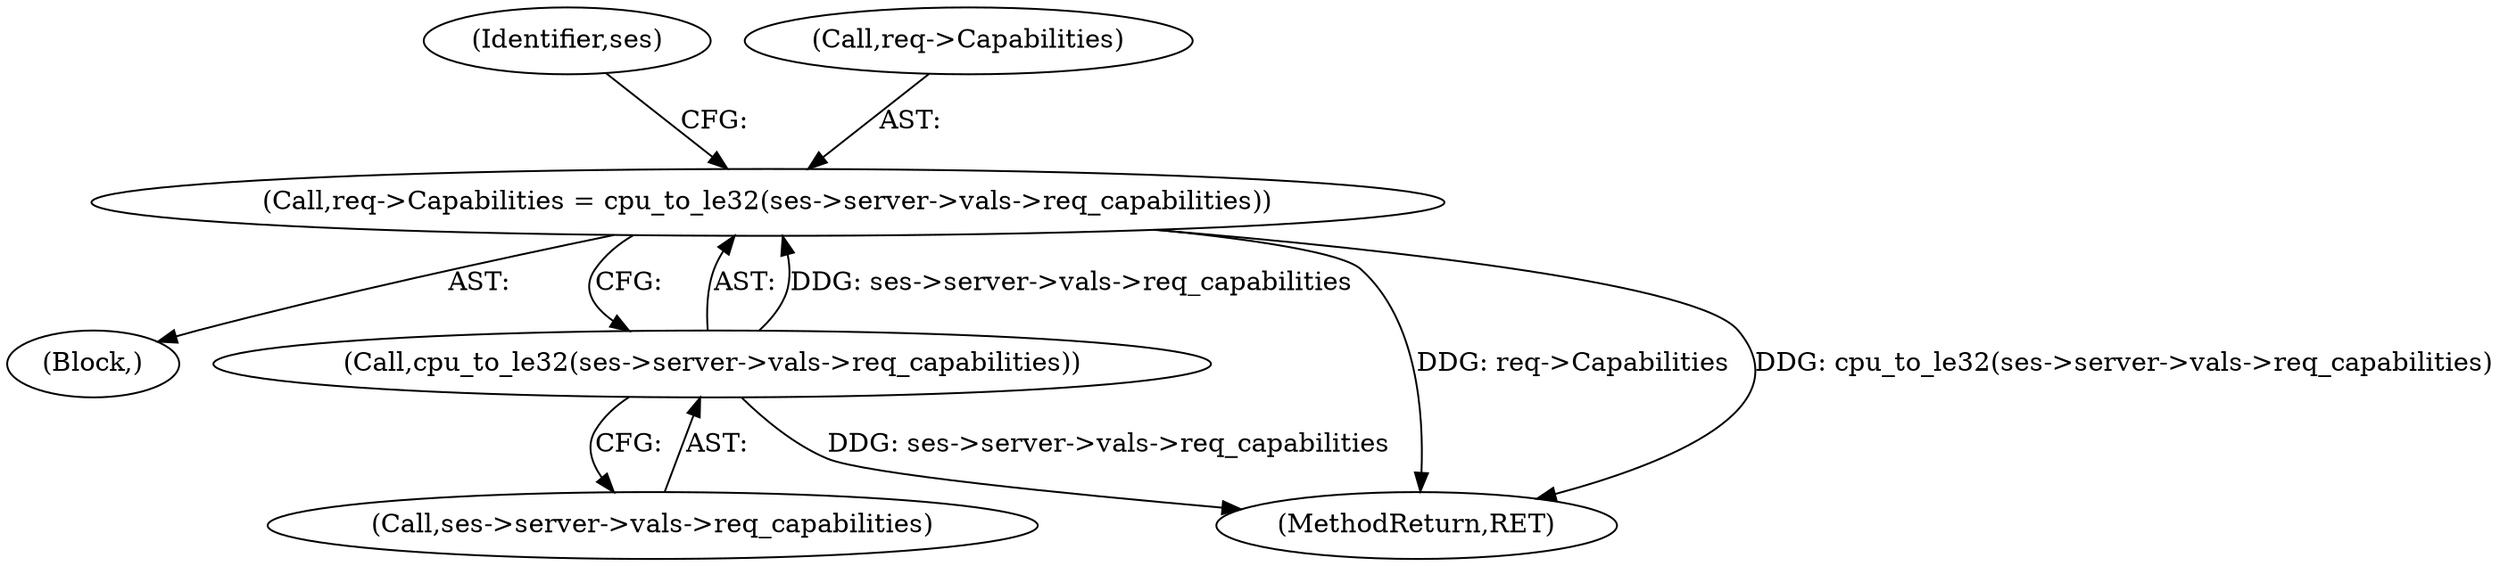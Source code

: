 digraph "0_linux_b57a55e2200ede754e4dc9cce4ba9402544b9365@pointer" {
"1000332" [label="(Call,req->Capabilities = cpu_to_le32(ses->server->vals->req_capabilities))"];
"1000336" [label="(Call,cpu_to_le32(ses->server->vals->req_capabilities))"];
"1000336" [label="(Call,cpu_to_le32(ses->server->vals->req_capabilities))"];
"1000349" [label="(Identifier,ses)"];
"1000333" [label="(Call,req->Capabilities)"];
"1000114" [label="(Block,)"];
"1000848" [label="(MethodReturn,RET)"];
"1000332" [label="(Call,req->Capabilities = cpu_to_le32(ses->server->vals->req_capabilities))"];
"1000337" [label="(Call,ses->server->vals->req_capabilities)"];
"1000332" -> "1000114"  [label="AST: "];
"1000332" -> "1000336"  [label="CFG: "];
"1000333" -> "1000332"  [label="AST: "];
"1000336" -> "1000332"  [label="AST: "];
"1000349" -> "1000332"  [label="CFG: "];
"1000332" -> "1000848"  [label="DDG: req->Capabilities"];
"1000332" -> "1000848"  [label="DDG: cpu_to_le32(ses->server->vals->req_capabilities)"];
"1000336" -> "1000332"  [label="DDG: ses->server->vals->req_capabilities"];
"1000336" -> "1000337"  [label="CFG: "];
"1000337" -> "1000336"  [label="AST: "];
"1000336" -> "1000848"  [label="DDG: ses->server->vals->req_capabilities"];
}
